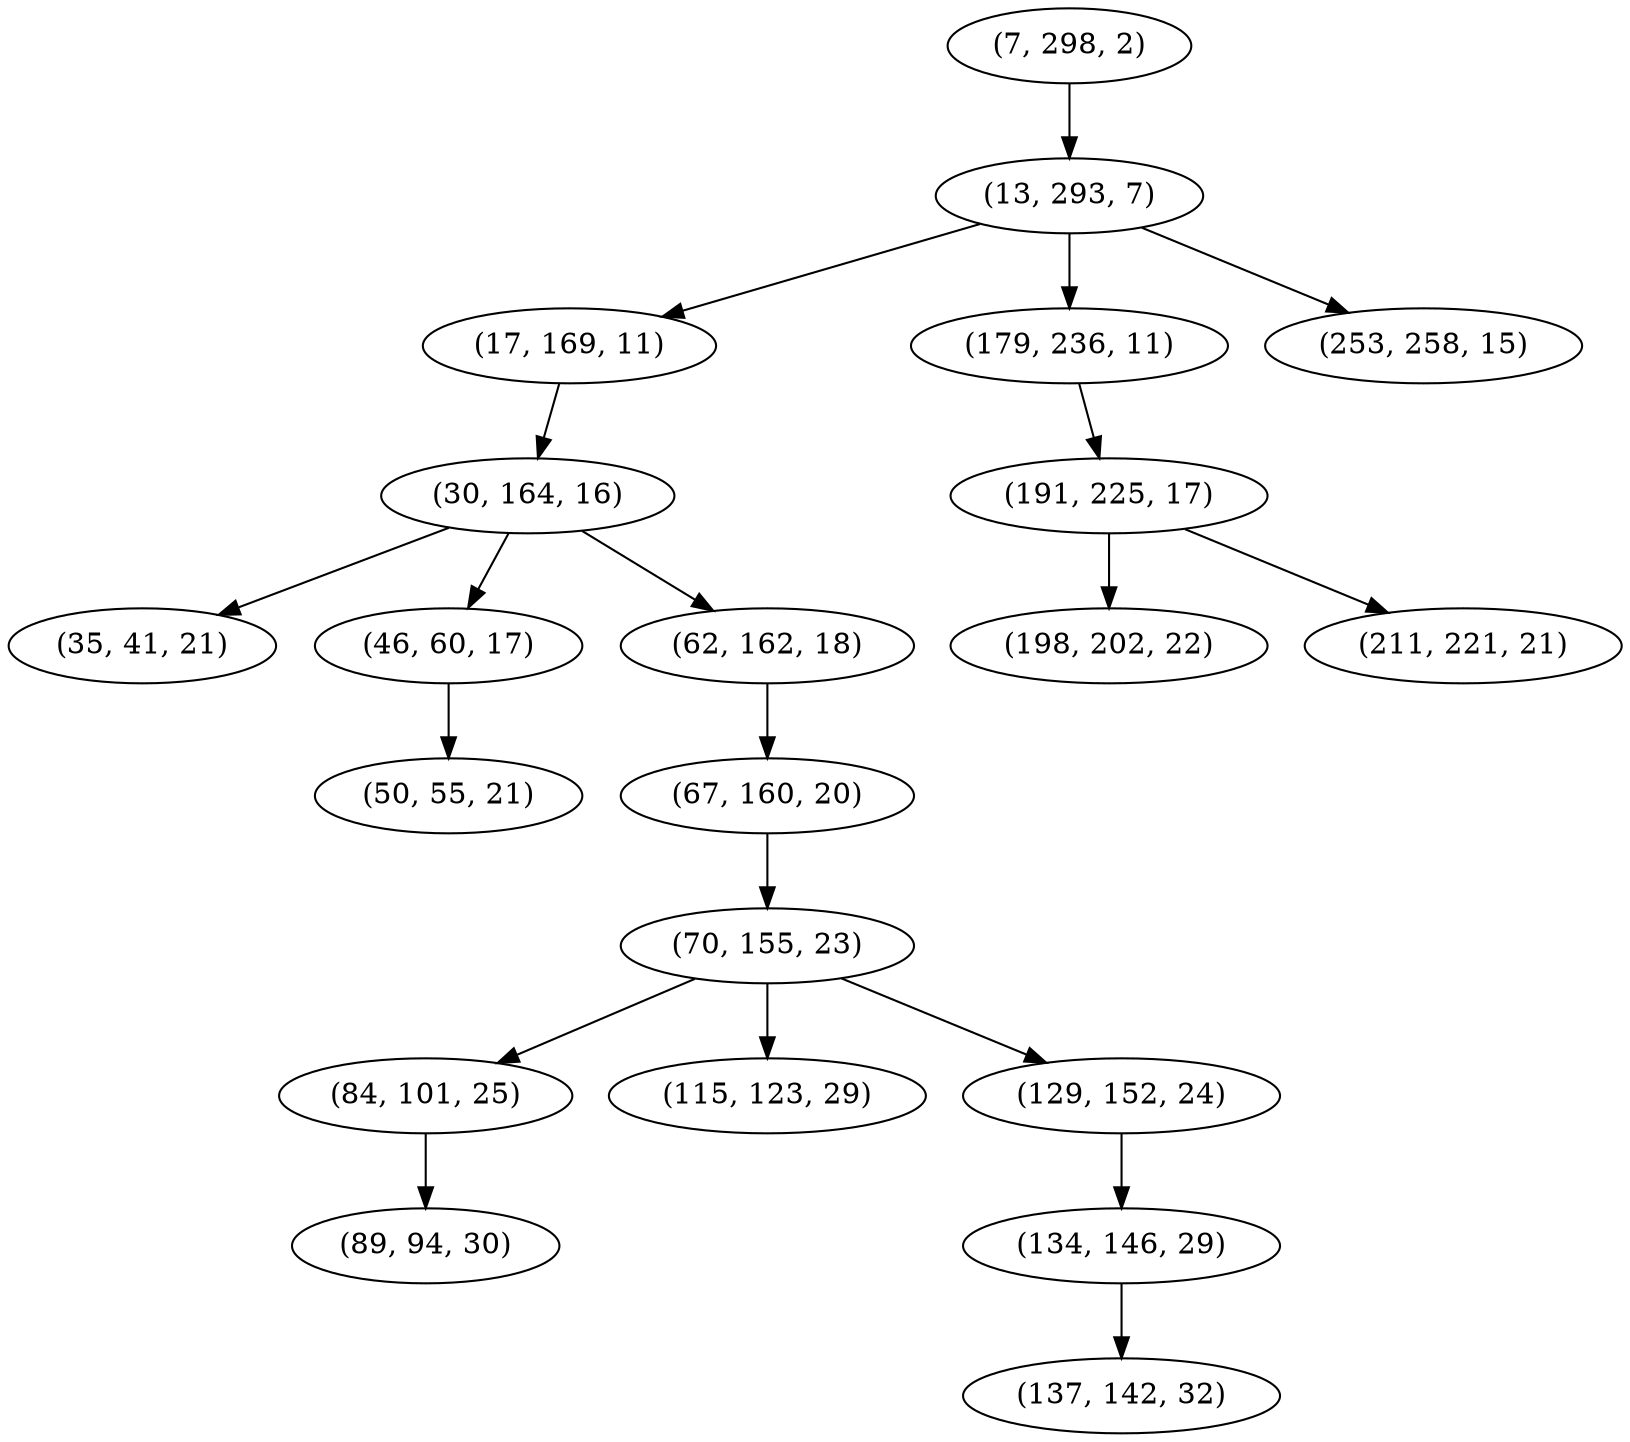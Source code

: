 digraph tree {
    "(7, 298, 2)";
    "(13, 293, 7)";
    "(17, 169, 11)";
    "(30, 164, 16)";
    "(35, 41, 21)";
    "(46, 60, 17)";
    "(50, 55, 21)";
    "(62, 162, 18)";
    "(67, 160, 20)";
    "(70, 155, 23)";
    "(84, 101, 25)";
    "(89, 94, 30)";
    "(115, 123, 29)";
    "(129, 152, 24)";
    "(134, 146, 29)";
    "(137, 142, 32)";
    "(179, 236, 11)";
    "(191, 225, 17)";
    "(198, 202, 22)";
    "(211, 221, 21)";
    "(253, 258, 15)";
    "(7, 298, 2)" -> "(13, 293, 7)";
    "(13, 293, 7)" -> "(17, 169, 11)";
    "(13, 293, 7)" -> "(179, 236, 11)";
    "(13, 293, 7)" -> "(253, 258, 15)";
    "(17, 169, 11)" -> "(30, 164, 16)";
    "(30, 164, 16)" -> "(35, 41, 21)";
    "(30, 164, 16)" -> "(46, 60, 17)";
    "(30, 164, 16)" -> "(62, 162, 18)";
    "(46, 60, 17)" -> "(50, 55, 21)";
    "(62, 162, 18)" -> "(67, 160, 20)";
    "(67, 160, 20)" -> "(70, 155, 23)";
    "(70, 155, 23)" -> "(84, 101, 25)";
    "(70, 155, 23)" -> "(115, 123, 29)";
    "(70, 155, 23)" -> "(129, 152, 24)";
    "(84, 101, 25)" -> "(89, 94, 30)";
    "(129, 152, 24)" -> "(134, 146, 29)";
    "(134, 146, 29)" -> "(137, 142, 32)";
    "(179, 236, 11)" -> "(191, 225, 17)";
    "(191, 225, 17)" -> "(198, 202, 22)";
    "(191, 225, 17)" -> "(211, 221, 21)";
}
